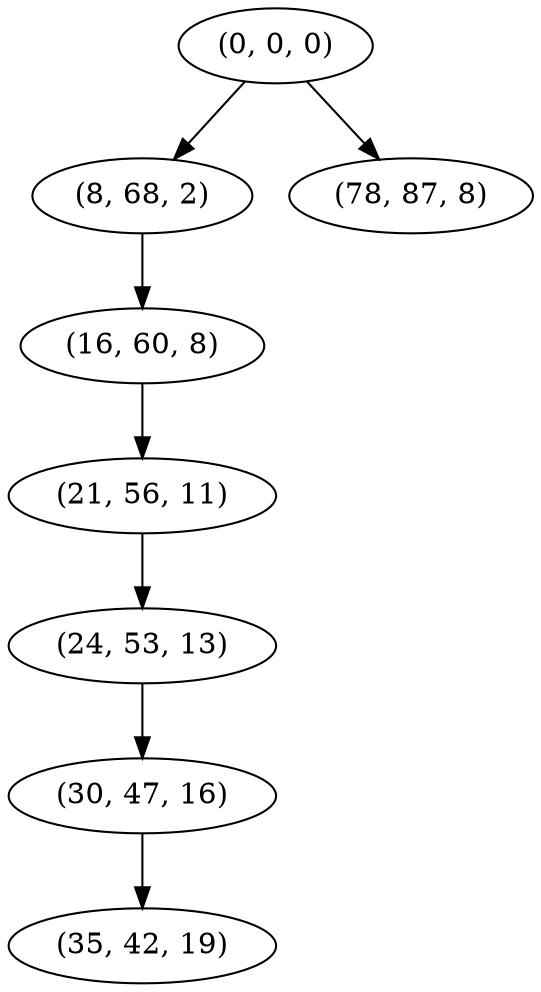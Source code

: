 digraph tree {
    "(0, 0, 0)";
    "(8, 68, 2)";
    "(16, 60, 8)";
    "(21, 56, 11)";
    "(24, 53, 13)";
    "(30, 47, 16)";
    "(35, 42, 19)";
    "(78, 87, 8)";
    "(0, 0, 0)" -> "(8, 68, 2)";
    "(0, 0, 0)" -> "(78, 87, 8)";
    "(8, 68, 2)" -> "(16, 60, 8)";
    "(16, 60, 8)" -> "(21, 56, 11)";
    "(21, 56, 11)" -> "(24, 53, 13)";
    "(24, 53, 13)" -> "(30, 47, 16)";
    "(30, 47, 16)" -> "(35, 42, 19)";
}
